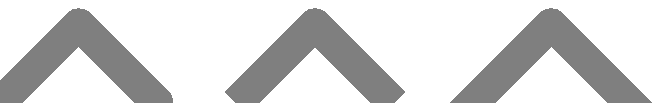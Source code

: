 % Tvary casr v krajnich bodech

defaultfont := "cstt10";
u := cm;

beginfig(1)
pickup pencircle scaled 4mm;

path p;

p := (0,0)--(1u,1u)--(2u,0);

z0 = (0,0);
linecap := rounded;
label.top("rounded", z0+(0, 1u));
draw p withcolor 0.5white;

x0 := 3u;
linecap := butt;
label.top("butt", z0+(0, 1u));
draw p shifted z0 withcolor 0.5white;

x0 := 6u;
linecap := squared;
label.top("squared", z0+(0, 1u));
draw p shifted z0 withcolor 0.5white;


endfig;
end;
